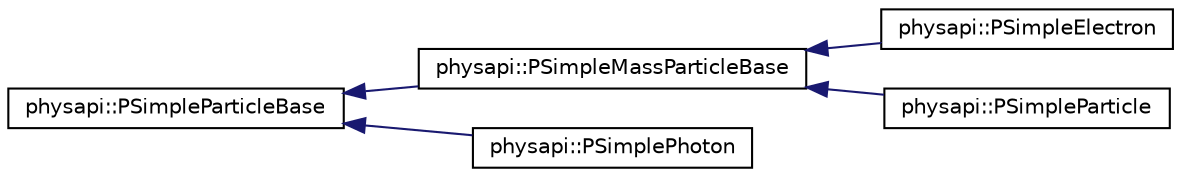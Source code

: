digraph "Graphical Class Hierarchy"
{
 // LATEX_PDF_SIZE
  edge [fontname="Helvetica",fontsize="10",labelfontname="Helvetica",labelfontsize="10"];
  node [fontname="Helvetica",fontsize="10",shape=record];
  rankdir="LR";
  Node0 [label="physapi::PSimpleParticleBase",height=0.2,width=0.4,color="black", fillcolor="white", style="filled",URL="$classphysapi_1_1_p_simple_particle_base.html",tooltip="This is the base class for all classical particles."];
  Node0 -> Node1 [dir="back",color="midnightblue",fontsize="10",style="solid",fontname="Helvetica"];
  Node1 [label="physapi::PSimpleMassParticleBase",height=0.2,width=0.4,color="black", fillcolor="white", style="filled",URL="$classphysapi_1_1_p_simple_mass_particle_base.html",tooltip="This is the base class for all classical particles that have an inertial mass."];
  Node1 -> Node2 [dir="back",color="midnightblue",fontsize="10",style="solid",fontname="Helvetica"];
  Node2 [label="physapi::PSimpleElectron",height=0.2,width=0.4,color="black", fillcolor="white", style="filled",URL="$classphysapi_1_1_p_simple_electron.html",tooltip="This class represents a simple electron."];
  Node1 -> Node3 [dir="back",color="midnightblue",fontsize="10",style="solid",fontname="Helvetica"];
  Node3 [label="physapi::PSimpleParticle",height=0.2,width=0.4,color="black", fillcolor="white", style="filled",URL="$classphysapi_1_1_p_simple_particle.html",tooltip="This class represents a simple particle."];
  Node0 -> Node4 [dir="back",color="midnightblue",fontsize="10",style="solid",fontname="Helvetica"];
  Node4 [label="physapi::PSimplePhoton",height=0.2,width=0.4,color="black", fillcolor="white", style="filled",URL="$classphysapi_1_1_p_simple_photon.html",tooltip="This class represents a simple photon."];
}
